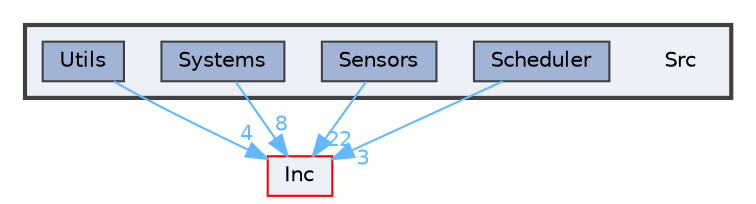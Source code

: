 digraph "Src"
{
 // LATEX_PDF_SIZE
  bgcolor="transparent";
  edge [fontname=Helvetica,fontsize=10,labelfontname=Helvetica,labelfontsize=10];
  node [fontname=Helvetica,fontsize=10,shape=box,height=0.2,width=0.4];
  compound=true
  subgraph clusterdir_413f4e031a85da0d68269c6fd2f76e1c {
    graph [ bgcolor="#edf0f7", pencolor="grey25", label="", fontname=Helvetica,fontsize=10 style="filled,bold", URL="dir_413f4e031a85da0d68269c6fd2f76e1c.html",tooltip=""]
    dir_413f4e031a85da0d68269c6fd2f76e1c [shape=plaintext, label="Src"];
  dir_afe4aa7a7ce1349a187b639cfce3a6ab [label="Scheduler", fillcolor="#a2b4d6", color="grey25", style="filled", URL="dir_afe4aa7a7ce1349a187b639cfce3a6ab.html",tooltip=""];
  dir_699f9afb539a7044161cfda0961fedfb [label="Sensors", fillcolor="#a2b4d6", color="grey25", style="filled", URL="dir_699f9afb539a7044161cfda0961fedfb.html",tooltip=""];
  dir_0d0d5ded3b80ad80b0fffef4f5a60fad [label="Systems", fillcolor="#a2b4d6", color="grey25", style="filled", URL="dir_0d0d5ded3b80ad80b0fffef4f5a60fad.html",tooltip=""];
  dir_141ade18d3fe98934d9bf3a59bfa9681 [label="Utils", fillcolor="#a2b4d6", color="grey25", style="filled", URL="dir_141ade18d3fe98934d9bf3a59bfa9681.html",tooltip=""];
  }
  dir_f93dfce691d792349f1c14ede440e2e6 [label="Inc", fillcolor="#edf0f7", color="red", style="filled", URL="dir_f93dfce691d792349f1c14ede440e2e6.html",tooltip=""];
  dir_afe4aa7a7ce1349a187b639cfce3a6ab->dir_f93dfce691d792349f1c14ede440e2e6 [headlabel="3", labeldistance=1.5 headhref="dir_000010_000008.html" color="steelblue1" fontcolor="steelblue1"];
  dir_699f9afb539a7044161cfda0961fedfb->dir_f93dfce691d792349f1c14ede440e2e6 [headlabel="22", labeldistance=1.5 headhref="dir_000012_000008.html" color="steelblue1" fontcolor="steelblue1"];
  dir_0d0d5ded3b80ad80b0fffef4f5a60fad->dir_f93dfce691d792349f1c14ede440e2e6 [headlabel="8", labeldistance=1.5 headhref="dir_000015_000008.html" color="steelblue1" fontcolor="steelblue1"];
  dir_141ade18d3fe98934d9bf3a59bfa9681->dir_f93dfce691d792349f1c14ede440e2e6 [headlabel="4", labeldistance=1.5 headhref="dir_000017_000008.html" color="steelblue1" fontcolor="steelblue1"];
}
